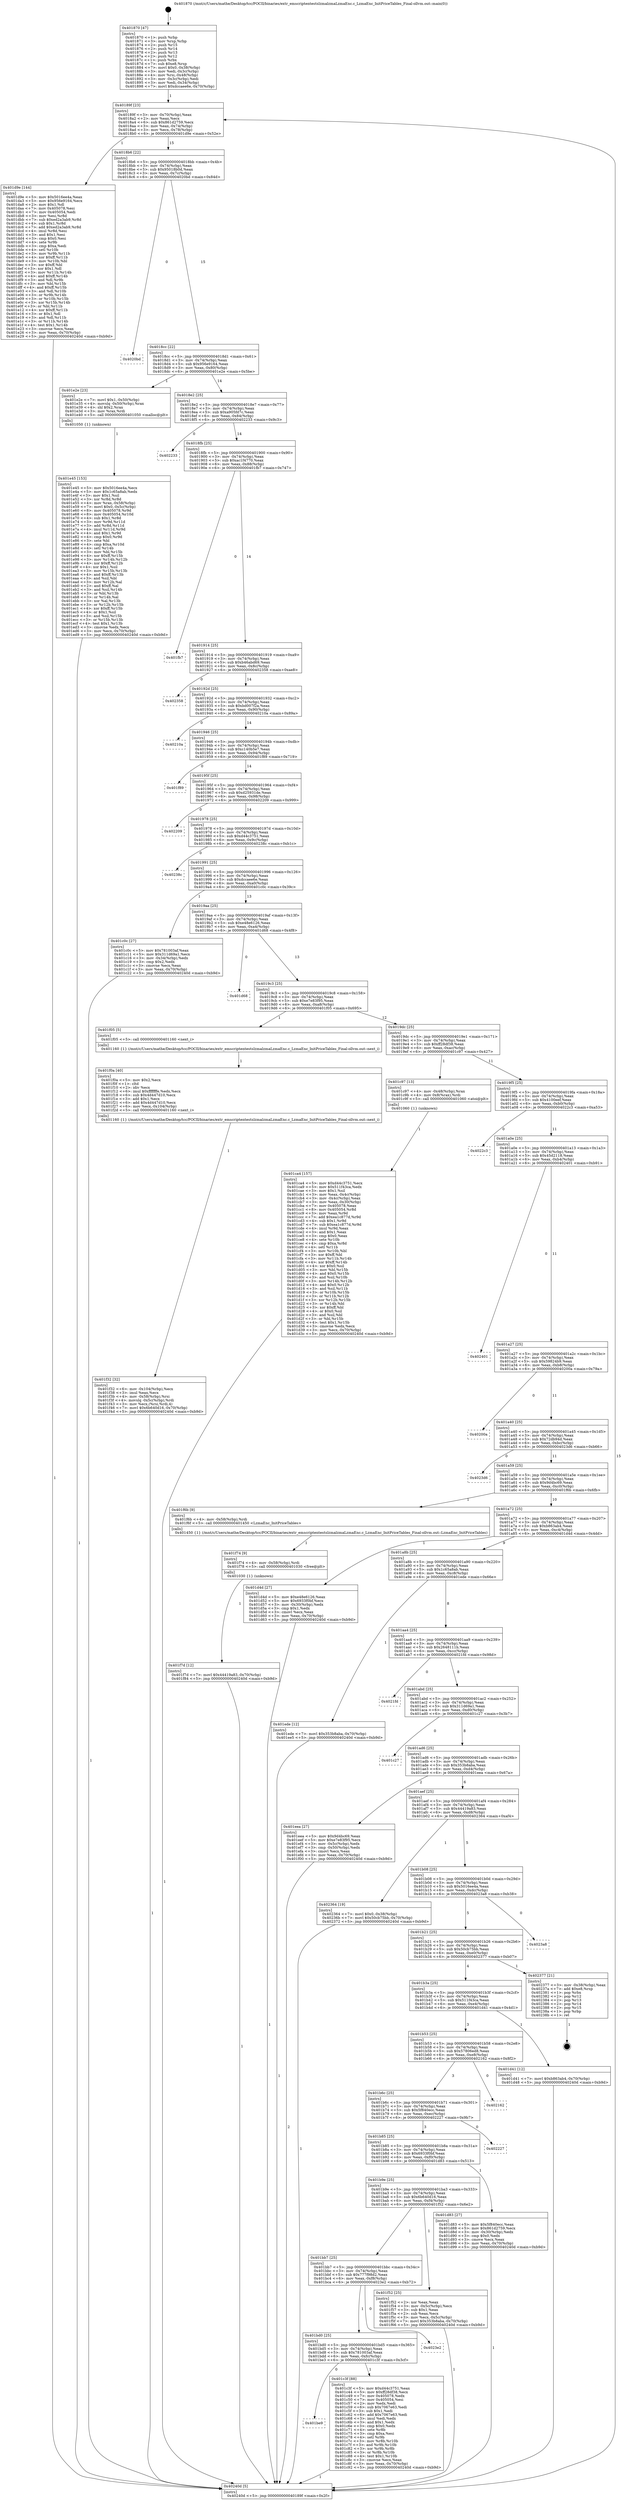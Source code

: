 digraph "0x401870" {
  label = "0x401870 (/mnt/c/Users/mathe/Desktop/tcc/POCII/binaries/extr_emscriptentestslzmalzmaLzmaEnc.c_LzmaEnc_InitPriceTables_Final-ollvm.out::main(0))"
  labelloc = "t"
  node[shape=record]

  Entry [label="",width=0.3,height=0.3,shape=circle,fillcolor=black,style=filled]
  "0x40189f" [label="{
     0x40189f [23]\l
     | [instrs]\l
     &nbsp;&nbsp;0x40189f \<+3\>: mov -0x70(%rbp),%eax\l
     &nbsp;&nbsp;0x4018a2 \<+2\>: mov %eax,%ecx\l
     &nbsp;&nbsp;0x4018a4 \<+6\>: sub $0x861d2759,%ecx\l
     &nbsp;&nbsp;0x4018aa \<+3\>: mov %eax,-0x74(%rbp)\l
     &nbsp;&nbsp;0x4018ad \<+3\>: mov %ecx,-0x78(%rbp)\l
     &nbsp;&nbsp;0x4018b0 \<+6\>: je 0000000000401d9e \<main+0x52e\>\l
  }"]
  "0x401d9e" [label="{
     0x401d9e [144]\l
     | [instrs]\l
     &nbsp;&nbsp;0x401d9e \<+5\>: mov $0x5016ee4a,%eax\l
     &nbsp;&nbsp;0x401da3 \<+5\>: mov $0x956e9164,%ecx\l
     &nbsp;&nbsp;0x401da8 \<+2\>: mov $0x1,%dl\l
     &nbsp;&nbsp;0x401daa \<+7\>: mov 0x405078,%esi\l
     &nbsp;&nbsp;0x401db1 \<+7\>: mov 0x405054,%edi\l
     &nbsp;&nbsp;0x401db8 \<+3\>: mov %esi,%r8d\l
     &nbsp;&nbsp;0x401dbb \<+7\>: sub $0xed2a3ab9,%r8d\l
     &nbsp;&nbsp;0x401dc2 \<+4\>: sub $0x1,%r8d\l
     &nbsp;&nbsp;0x401dc6 \<+7\>: add $0xed2a3ab9,%r8d\l
     &nbsp;&nbsp;0x401dcd \<+4\>: imul %r8d,%esi\l
     &nbsp;&nbsp;0x401dd1 \<+3\>: and $0x1,%esi\l
     &nbsp;&nbsp;0x401dd4 \<+3\>: cmp $0x0,%esi\l
     &nbsp;&nbsp;0x401dd7 \<+4\>: sete %r9b\l
     &nbsp;&nbsp;0x401ddb \<+3\>: cmp $0xa,%edi\l
     &nbsp;&nbsp;0x401dde \<+4\>: setl %r10b\l
     &nbsp;&nbsp;0x401de2 \<+3\>: mov %r9b,%r11b\l
     &nbsp;&nbsp;0x401de5 \<+4\>: xor $0xff,%r11b\l
     &nbsp;&nbsp;0x401de9 \<+3\>: mov %r10b,%bl\l
     &nbsp;&nbsp;0x401dec \<+3\>: xor $0xff,%bl\l
     &nbsp;&nbsp;0x401def \<+3\>: xor $0x1,%dl\l
     &nbsp;&nbsp;0x401df2 \<+3\>: mov %r11b,%r14b\l
     &nbsp;&nbsp;0x401df5 \<+4\>: and $0xff,%r14b\l
     &nbsp;&nbsp;0x401df9 \<+3\>: and %dl,%r9b\l
     &nbsp;&nbsp;0x401dfc \<+3\>: mov %bl,%r15b\l
     &nbsp;&nbsp;0x401dff \<+4\>: and $0xff,%r15b\l
     &nbsp;&nbsp;0x401e03 \<+3\>: and %dl,%r10b\l
     &nbsp;&nbsp;0x401e06 \<+3\>: or %r9b,%r14b\l
     &nbsp;&nbsp;0x401e09 \<+3\>: or %r10b,%r15b\l
     &nbsp;&nbsp;0x401e0c \<+3\>: xor %r15b,%r14b\l
     &nbsp;&nbsp;0x401e0f \<+3\>: or %bl,%r11b\l
     &nbsp;&nbsp;0x401e12 \<+4\>: xor $0xff,%r11b\l
     &nbsp;&nbsp;0x401e16 \<+3\>: or $0x1,%dl\l
     &nbsp;&nbsp;0x401e19 \<+3\>: and %dl,%r11b\l
     &nbsp;&nbsp;0x401e1c \<+3\>: or %r11b,%r14b\l
     &nbsp;&nbsp;0x401e1f \<+4\>: test $0x1,%r14b\l
     &nbsp;&nbsp;0x401e23 \<+3\>: cmovne %ecx,%eax\l
     &nbsp;&nbsp;0x401e26 \<+3\>: mov %eax,-0x70(%rbp)\l
     &nbsp;&nbsp;0x401e29 \<+5\>: jmp 000000000040240d \<main+0xb9d\>\l
  }"]
  "0x4018b6" [label="{
     0x4018b6 [22]\l
     | [instrs]\l
     &nbsp;&nbsp;0x4018b6 \<+5\>: jmp 00000000004018bb \<main+0x4b\>\l
     &nbsp;&nbsp;0x4018bb \<+3\>: mov -0x74(%rbp),%eax\l
     &nbsp;&nbsp;0x4018be \<+5\>: sub $0x95018b0d,%eax\l
     &nbsp;&nbsp;0x4018c3 \<+3\>: mov %eax,-0x7c(%rbp)\l
     &nbsp;&nbsp;0x4018c6 \<+6\>: je 00000000004020bd \<main+0x84d\>\l
  }"]
  Exit [label="",width=0.3,height=0.3,shape=circle,fillcolor=black,style=filled,peripheries=2]
  "0x4020bd" [label="{
     0x4020bd\l
  }", style=dashed]
  "0x4018cc" [label="{
     0x4018cc [22]\l
     | [instrs]\l
     &nbsp;&nbsp;0x4018cc \<+5\>: jmp 00000000004018d1 \<main+0x61\>\l
     &nbsp;&nbsp;0x4018d1 \<+3\>: mov -0x74(%rbp),%eax\l
     &nbsp;&nbsp;0x4018d4 \<+5\>: sub $0x956e9164,%eax\l
     &nbsp;&nbsp;0x4018d9 \<+3\>: mov %eax,-0x80(%rbp)\l
     &nbsp;&nbsp;0x4018dc \<+6\>: je 0000000000401e2e \<main+0x5be\>\l
  }"]
  "0x401f7d" [label="{
     0x401f7d [12]\l
     | [instrs]\l
     &nbsp;&nbsp;0x401f7d \<+7\>: movl $0x44419a83,-0x70(%rbp)\l
     &nbsp;&nbsp;0x401f84 \<+5\>: jmp 000000000040240d \<main+0xb9d\>\l
  }"]
  "0x401e2e" [label="{
     0x401e2e [23]\l
     | [instrs]\l
     &nbsp;&nbsp;0x401e2e \<+7\>: movl $0x1,-0x50(%rbp)\l
     &nbsp;&nbsp;0x401e35 \<+4\>: movslq -0x50(%rbp),%rax\l
     &nbsp;&nbsp;0x401e39 \<+4\>: shl $0x2,%rax\l
     &nbsp;&nbsp;0x401e3d \<+3\>: mov %rax,%rdi\l
     &nbsp;&nbsp;0x401e40 \<+5\>: call 0000000000401050 \<malloc@plt\>\l
     | [calls]\l
     &nbsp;&nbsp;0x401050 \{1\} (unknown)\l
  }"]
  "0x4018e2" [label="{
     0x4018e2 [25]\l
     | [instrs]\l
     &nbsp;&nbsp;0x4018e2 \<+5\>: jmp 00000000004018e7 \<main+0x77\>\l
     &nbsp;&nbsp;0x4018e7 \<+3\>: mov -0x74(%rbp),%eax\l
     &nbsp;&nbsp;0x4018ea \<+5\>: sub $0xa905fd7c,%eax\l
     &nbsp;&nbsp;0x4018ef \<+6\>: mov %eax,-0x84(%rbp)\l
     &nbsp;&nbsp;0x4018f5 \<+6\>: je 0000000000402233 \<main+0x9c3\>\l
  }"]
  "0x401f74" [label="{
     0x401f74 [9]\l
     | [instrs]\l
     &nbsp;&nbsp;0x401f74 \<+4\>: mov -0x58(%rbp),%rdi\l
     &nbsp;&nbsp;0x401f78 \<+5\>: call 0000000000401030 \<free@plt\>\l
     | [calls]\l
     &nbsp;&nbsp;0x401030 \{1\} (unknown)\l
  }"]
  "0x402233" [label="{
     0x402233\l
  }", style=dashed]
  "0x4018fb" [label="{
     0x4018fb [25]\l
     | [instrs]\l
     &nbsp;&nbsp;0x4018fb \<+5\>: jmp 0000000000401900 \<main+0x90\>\l
     &nbsp;&nbsp;0x401900 \<+3\>: mov -0x74(%rbp),%eax\l
     &nbsp;&nbsp;0x401903 \<+5\>: sub $0xac1f4770,%eax\l
     &nbsp;&nbsp;0x401908 \<+6\>: mov %eax,-0x88(%rbp)\l
     &nbsp;&nbsp;0x40190e \<+6\>: je 0000000000401fb7 \<main+0x747\>\l
  }"]
  "0x401f32" [label="{
     0x401f32 [32]\l
     | [instrs]\l
     &nbsp;&nbsp;0x401f32 \<+6\>: mov -0x104(%rbp),%ecx\l
     &nbsp;&nbsp;0x401f38 \<+3\>: imul %eax,%ecx\l
     &nbsp;&nbsp;0x401f3b \<+4\>: mov -0x58(%rbp),%rsi\l
     &nbsp;&nbsp;0x401f3f \<+4\>: movslq -0x5c(%rbp),%rdi\l
     &nbsp;&nbsp;0x401f43 \<+3\>: mov %ecx,(%rsi,%rdi,4)\l
     &nbsp;&nbsp;0x401f46 \<+7\>: movl $0x6b640d16,-0x70(%rbp)\l
     &nbsp;&nbsp;0x401f4d \<+5\>: jmp 000000000040240d \<main+0xb9d\>\l
  }"]
  "0x401fb7" [label="{
     0x401fb7\l
  }", style=dashed]
  "0x401914" [label="{
     0x401914 [25]\l
     | [instrs]\l
     &nbsp;&nbsp;0x401914 \<+5\>: jmp 0000000000401919 \<main+0xa9\>\l
     &nbsp;&nbsp;0x401919 \<+3\>: mov -0x74(%rbp),%eax\l
     &nbsp;&nbsp;0x40191c \<+5\>: sub $0xb46abd69,%eax\l
     &nbsp;&nbsp;0x401921 \<+6\>: mov %eax,-0x8c(%rbp)\l
     &nbsp;&nbsp;0x401927 \<+6\>: je 0000000000402358 \<main+0xae8\>\l
  }"]
  "0x401f0a" [label="{
     0x401f0a [40]\l
     | [instrs]\l
     &nbsp;&nbsp;0x401f0a \<+5\>: mov $0x2,%ecx\l
     &nbsp;&nbsp;0x401f0f \<+1\>: cltd\l
     &nbsp;&nbsp;0x401f10 \<+2\>: idiv %ecx\l
     &nbsp;&nbsp;0x401f12 \<+6\>: imul $0xfffffffe,%edx,%ecx\l
     &nbsp;&nbsp;0x401f18 \<+6\>: sub $0x4d447d10,%ecx\l
     &nbsp;&nbsp;0x401f1e \<+3\>: add $0x1,%ecx\l
     &nbsp;&nbsp;0x401f21 \<+6\>: add $0x4d447d10,%ecx\l
     &nbsp;&nbsp;0x401f27 \<+6\>: mov %ecx,-0x104(%rbp)\l
     &nbsp;&nbsp;0x401f2d \<+5\>: call 0000000000401160 \<next_i\>\l
     | [calls]\l
     &nbsp;&nbsp;0x401160 \{1\} (/mnt/c/Users/mathe/Desktop/tcc/POCII/binaries/extr_emscriptentestslzmalzmaLzmaEnc.c_LzmaEnc_InitPriceTables_Final-ollvm.out::next_i)\l
  }"]
  "0x402358" [label="{
     0x402358\l
  }", style=dashed]
  "0x40192d" [label="{
     0x40192d [25]\l
     | [instrs]\l
     &nbsp;&nbsp;0x40192d \<+5\>: jmp 0000000000401932 \<main+0xc2\>\l
     &nbsp;&nbsp;0x401932 \<+3\>: mov -0x74(%rbp),%eax\l
     &nbsp;&nbsp;0x401935 \<+5\>: sub $0xbd007f2a,%eax\l
     &nbsp;&nbsp;0x40193a \<+6\>: mov %eax,-0x90(%rbp)\l
     &nbsp;&nbsp;0x401940 \<+6\>: je 000000000040210a \<main+0x89a\>\l
  }"]
  "0x401e45" [label="{
     0x401e45 [153]\l
     | [instrs]\l
     &nbsp;&nbsp;0x401e45 \<+5\>: mov $0x5016ee4a,%ecx\l
     &nbsp;&nbsp;0x401e4a \<+5\>: mov $0x1c65a8ab,%edx\l
     &nbsp;&nbsp;0x401e4f \<+3\>: mov $0x1,%sil\l
     &nbsp;&nbsp;0x401e52 \<+3\>: xor %r8d,%r8d\l
     &nbsp;&nbsp;0x401e55 \<+4\>: mov %rax,-0x58(%rbp)\l
     &nbsp;&nbsp;0x401e59 \<+7\>: movl $0x0,-0x5c(%rbp)\l
     &nbsp;&nbsp;0x401e60 \<+8\>: mov 0x405078,%r9d\l
     &nbsp;&nbsp;0x401e68 \<+8\>: mov 0x405054,%r10d\l
     &nbsp;&nbsp;0x401e70 \<+4\>: sub $0x1,%r8d\l
     &nbsp;&nbsp;0x401e74 \<+3\>: mov %r9d,%r11d\l
     &nbsp;&nbsp;0x401e77 \<+3\>: add %r8d,%r11d\l
     &nbsp;&nbsp;0x401e7a \<+4\>: imul %r11d,%r9d\l
     &nbsp;&nbsp;0x401e7e \<+4\>: and $0x1,%r9d\l
     &nbsp;&nbsp;0x401e82 \<+4\>: cmp $0x0,%r9d\l
     &nbsp;&nbsp;0x401e86 \<+3\>: sete %bl\l
     &nbsp;&nbsp;0x401e89 \<+4\>: cmp $0xa,%r10d\l
     &nbsp;&nbsp;0x401e8d \<+4\>: setl %r14b\l
     &nbsp;&nbsp;0x401e91 \<+3\>: mov %bl,%r15b\l
     &nbsp;&nbsp;0x401e94 \<+4\>: xor $0xff,%r15b\l
     &nbsp;&nbsp;0x401e98 \<+3\>: mov %r14b,%r12b\l
     &nbsp;&nbsp;0x401e9b \<+4\>: xor $0xff,%r12b\l
     &nbsp;&nbsp;0x401e9f \<+4\>: xor $0x1,%sil\l
     &nbsp;&nbsp;0x401ea3 \<+3\>: mov %r15b,%r13b\l
     &nbsp;&nbsp;0x401ea6 \<+4\>: and $0xff,%r13b\l
     &nbsp;&nbsp;0x401eaa \<+3\>: and %sil,%bl\l
     &nbsp;&nbsp;0x401ead \<+3\>: mov %r12b,%al\l
     &nbsp;&nbsp;0x401eb0 \<+2\>: and $0xff,%al\l
     &nbsp;&nbsp;0x401eb2 \<+3\>: and %sil,%r14b\l
     &nbsp;&nbsp;0x401eb5 \<+3\>: or %bl,%r13b\l
     &nbsp;&nbsp;0x401eb8 \<+3\>: or %r14b,%al\l
     &nbsp;&nbsp;0x401ebb \<+3\>: xor %al,%r13b\l
     &nbsp;&nbsp;0x401ebe \<+3\>: or %r12b,%r15b\l
     &nbsp;&nbsp;0x401ec1 \<+4\>: xor $0xff,%r15b\l
     &nbsp;&nbsp;0x401ec5 \<+4\>: or $0x1,%sil\l
     &nbsp;&nbsp;0x401ec9 \<+3\>: and %sil,%r15b\l
     &nbsp;&nbsp;0x401ecc \<+3\>: or %r15b,%r13b\l
     &nbsp;&nbsp;0x401ecf \<+4\>: test $0x1,%r13b\l
     &nbsp;&nbsp;0x401ed3 \<+3\>: cmovne %edx,%ecx\l
     &nbsp;&nbsp;0x401ed6 \<+3\>: mov %ecx,-0x70(%rbp)\l
     &nbsp;&nbsp;0x401ed9 \<+5\>: jmp 000000000040240d \<main+0xb9d\>\l
  }"]
  "0x40210a" [label="{
     0x40210a\l
  }", style=dashed]
  "0x401946" [label="{
     0x401946 [25]\l
     | [instrs]\l
     &nbsp;&nbsp;0x401946 \<+5\>: jmp 000000000040194b \<main+0xdb\>\l
     &nbsp;&nbsp;0x40194b \<+3\>: mov -0x74(%rbp),%eax\l
     &nbsp;&nbsp;0x40194e \<+5\>: sub $0xc140b5e7,%eax\l
     &nbsp;&nbsp;0x401953 \<+6\>: mov %eax,-0x94(%rbp)\l
     &nbsp;&nbsp;0x401959 \<+6\>: je 0000000000401f89 \<main+0x719\>\l
  }"]
  "0x401ca4" [label="{
     0x401ca4 [157]\l
     | [instrs]\l
     &nbsp;&nbsp;0x401ca4 \<+5\>: mov $0xd44c3751,%ecx\l
     &nbsp;&nbsp;0x401ca9 \<+5\>: mov $0x511f43ca,%edx\l
     &nbsp;&nbsp;0x401cae \<+3\>: mov $0x1,%sil\l
     &nbsp;&nbsp;0x401cb1 \<+3\>: mov %eax,-0x4c(%rbp)\l
     &nbsp;&nbsp;0x401cb4 \<+3\>: mov -0x4c(%rbp),%eax\l
     &nbsp;&nbsp;0x401cb7 \<+3\>: mov %eax,-0x30(%rbp)\l
     &nbsp;&nbsp;0x401cba \<+7\>: mov 0x405078,%eax\l
     &nbsp;&nbsp;0x401cc1 \<+8\>: mov 0x405054,%r8d\l
     &nbsp;&nbsp;0x401cc9 \<+3\>: mov %eax,%r9d\l
     &nbsp;&nbsp;0x401ccc \<+7\>: add $0xea1c877d,%r9d\l
     &nbsp;&nbsp;0x401cd3 \<+4\>: sub $0x1,%r9d\l
     &nbsp;&nbsp;0x401cd7 \<+7\>: sub $0xea1c877d,%r9d\l
     &nbsp;&nbsp;0x401cde \<+4\>: imul %r9d,%eax\l
     &nbsp;&nbsp;0x401ce2 \<+3\>: and $0x1,%eax\l
     &nbsp;&nbsp;0x401ce5 \<+3\>: cmp $0x0,%eax\l
     &nbsp;&nbsp;0x401ce8 \<+4\>: sete %r10b\l
     &nbsp;&nbsp;0x401cec \<+4\>: cmp $0xa,%r8d\l
     &nbsp;&nbsp;0x401cf0 \<+4\>: setl %r11b\l
     &nbsp;&nbsp;0x401cf4 \<+3\>: mov %r10b,%bl\l
     &nbsp;&nbsp;0x401cf7 \<+3\>: xor $0xff,%bl\l
     &nbsp;&nbsp;0x401cfa \<+3\>: mov %r11b,%r14b\l
     &nbsp;&nbsp;0x401cfd \<+4\>: xor $0xff,%r14b\l
     &nbsp;&nbsp;0x401d01 \<+4\>: xor $0x0,%sil\l
     &nbsp;&nbsp;0x401d05 \<+3\>: mov %bl,%r15b\l
     &nbsp;&nbsp;0x401d08 \<+4\>: and $0x0,%r15b\l
     &nbsp;&nbsp;0x401d0c \<+3\>: and %sil,%r10b\l
     &nbsp;&nbsp;0x401d0f \<+3\>: mov %r14b,%r12b\l
     &nbsp;&nbsp;0x401d12 \<+4\>: and $0x0,%r12b\l
     &nbsp;&nbsp;0x401d16 \<+3\>: and %sil,%r11b\l
     &nbsp;&nbsp;0x401d19 \<+3\>: or %r10b,%r15b\l
     &nbsp;&nbsp;0x401d1c \<+3\>: or %r11b,%r12b\l
     &nbsp;&nbsp;0x401d1f \<+3\>: xor %r12b,%r15b\l
     &nbsp;&nbsp;0x401d22 \<+3\>: or %r14b,%bl\l
     &nbsp;&nbsp;0x401d25 \<+3\>: xor $0xff,%bl\l
     &nbsp;&nbsp;0x401d28 \<+4\>: or $0x0,%sil\l
     &nbsp;&nbsp;0x401d2c \<+3\>: and %sil,%bl\l
     &nbsp;&nbsp;0x401d2f \<+3\>: or %bl,%r15b\l
     &nbsp;&nbsp;0x401d32 \<+4\>: test $0x1,%r15b\l
     &nbsp;&nbsp;0x401d36 \<+3\>: cmovne %edx,%ecx\l
     &nbsp;&nbsp;0x401d39 \<+3\>: mov %ecx,-0x70(%rbp)\l
     &nbsp;&nbsp;0x401d3c \<+5\>: jmp 000000000040240d \<main+0xb9d\>\l
  }"]
  "0x401f89" [label="{
     0x401f89\l
  }", style=dashed]
  "0x40195f" [label="{
     0x40195f [25]\l
     | [instrs]\l
     &nbsp;&nbsp;0x40195f \<+5\>: jmp 0000000000401964 \<main+0xf4\>\l
     &nbsp;&nbsp;0x401964 \<+3\>: mov -0x74(%rbp),%eax\l
     &nbsp;&nbsp;0x401967 \<+5\>: sub $0xd25931de,%eax\l
     &nbsp;&nbsp;0x40196c \<+6\>: mov %eax,-0x98(%rbp)\l
     &nbsp;&nbsp;0x401972 \<+6\>: je 0000000000402209 \<main+0x999\>\l
  }"]
  "0x401be9" [label="{
     0x401be9\l
  }", style=dashed]
  "0x402209" [label="{
     0x402209\l
  }", style=dashed]
  "0x401978" [label="{
     0x401978 [25]\l
     | [instrs]\l
     &nbsp;&nbsp;0x401978 \<+5\>: jmp 000000000040197d \<main+0x10d\>\l
     &nbsp;&nbsp;0x40197d \<+3\>: mov -0x74(%rbp),%eax\l
     &nbsp;&nbsp;0x401980 \<+5\>: sub $0xd44c3751,%eax\l
     &nbsp;&nbsp;0x401985 \<+6\>: mov %eax,-0x9c(%rbp)\l
     &nbsp;&nbsp;0x40198b \<+6\>: je 000000000040238c \<main+0xb1c\>\l
  }"]
  "0x401c3f" [label="{
     0x401c3f [88]\l
     | [instrs]\l
     &nbsp;&nbsp;0x401c3f \<+5\>: mov $0xd44c3751,%eax\l
     &nbsp;&nbsp;0x401c44 \<+5\>: mov $0xff28df38,%ecx\l
     &nbsp;&nbsp;0x401c49 \<+7\>: mov 0x405078,%edx\l
     &nbsp;&nbsp;0x401c50 \<+7\>: mov 0x405054,%esi\l
     &nbsp;&nbsp;0x401c57 \<+2\>: mov %edx,%edi\l
     &nbsp;&nbsp;0x401c59 \<+6\>: sub $0x7067e63,%edi\l
     &nbsp;&nbsp;0x401c5f \<+3\>: sub $0x1,%edi\l
     &nbsp;&nbsp;0x401c62 \<+6\>: add $0x7067e63,%edi\l
     &nbsp;&nbsp;0x401c68 \<+3\>: imul %edi,%edx\l
     &nbsp;&nbsp;0x401c6b \<+3\>: and $0x1,%edx\l
     &nbsp;&nbsp;0x401c6e \<+3\>: cmp $0x0,%edx\l
     &nbsp;&nbsp;0x401c71 \<+4\>: sete %r8b\l
     &nbsp;&nbsp;0x401c75 \<+3\>: cmp $0xa,%esi\l
     &nbsp;&nbsp;0x401c78 \<+4\>: setl %r9b\l
     &nbsp;&nbsp;0x401c7c \<+3\>: mov %r8b,%r10b\l
     &nbsp;&nbsp;0x401c7f \<+3\>: and %r9b,%r10b\l
     &nbsp;&nbsp;0x401c82 \<+3\>: xor %r9b,%r8b\l
     &nbsp;&nbsp;0x401c85 \<+3\>: or %r8b,%r10b\l
     &nbsp;&nbsp;0x401c88 \<+4\>: test $0x1,%r10b\l
     &nbsp;&nbsp;0x401c8c \<+3\>: cmovne %ecx,%eax\l
     &nbsp;&nbsp;0x401c8f \<+3\>: mov %eax,-0x70(%rbp)\l
     &nbsp;&nbsp;0x401c92 \<+5\>: jmp 000000000040240d \<main+0xb9d\>\l
  }"]
  "0x40238c" [label="{
     0x40238c\l
  }", style=dashed]
  "0x401991" [label="{
     0x401991 [25]\l
     | [instrs]\l
     &nbsp;&nbsp;0x401991 \<+5\>: jmp 0000000000401996 \<main+0x126\>\l
     &nbsp;&nbsp;0x401996 \<+3\>: mov -0x74(%rbp),%eax\l
     &nbsp;&nbsp;0x401999 \<+5\>: sub $0xdccaee6e,%eax\l
     &nbsp;&nbsp;0x40199e \<+6\>: mov %eax,-0xa0(%rbp)\l
     &nbsp;&nbsp;0x4019a4 \<+6\>: je 0000000000401c0c \<main+0x39c\>\l
  }"]
  "0x401bd0" [label="{
     0x401bd0 [25]\l
     | [instrs]\l
     &nbsp;&nbsp;0x401bd0 \<+5\>: jmp 0000000000401bd5 \<main+0x365\>\l
     &nbsp;&nbsp;0x401bd5 \<+3\>: mov -0x74(%rbp),%eax\l
     &nbsp;&nbsp;0x401bd8 \<+5\>: sub $0x781003af,%eax\l
     &nbsp;&nbsp;0x401bdd \<+6\>: mov %eax,-0xfc(%rbp)\l
     &nbsp;&nbsp;0x401be3 \<+6\>: je 0000000000401c3f \<main+0x3cf\>\l
  }"]
  "0x401c0c" [label="{
     0x401c0c [27]\l
     | [instrs]\l
     &nbsp;&nbsp;0x401c0c \<+5\>: mov $0x781003af,%eax\l
     &nbsp;&nbsp;0x401c11 \<+5\>: mov $0x311d69a1,%ecx\l
     &nbsp;&nbsp;0x401c16 \<+3\>: mov -0x34(%rbp),%edx\l
     &nbsp;&nbsp;0x401c19 \<+3\>: cmp $0x2,%edx\l
     &nbsp;&nbsp;0x401c1c \<+3\>: cmovne %ecx,%eax\l
     &nbsp;&nbsp;0x401c1f \<+3\>: mov %eax,-0x70(%rbp)\l
     &nbsp;&nbsp;0x401c22 \<+5\>: jmp 000000000040240d \<main+0xb9d\>\l
  }"]
  "0x4019aa" [label="{
     0x4019aa [25]\l
     | [instrs]\l
     &nbsp;&nbsp;0x4019aa \<+5\>: jmp 00000000004019af \<main+0x13f\>\l
     &nbsp;&nbsp;0x4019af \<+3\>: mov -0x74(%rbp),%eax\l
     &nbsp;&nbsp;0x4019b2 \<+5\>: sub $0xe48e6126,%eax\l
     &nbsp;&nbsp;0x4019b7 \<+6\>: mov %eax,-0xa4(%rbp)\l
     &nbsp;&nbsp;0x4019bd \<+6\>: je 0000000000401d68 \<main+0x4f8\>\l
  }"]
  "0x40240d" [label="{
     0x40240d [5]\l
     | [instrs]\l
     &nbsp;&nbsp;0x40240d \<+5\>: jmp 000000000040189f \<main+0x2f\>\l
  }"]
  "0x401870" [label="{
     0x401870 [47]\l
     | [instrs]\l
     &nbsp;&nbsp;0x401870 \<+1\>: push %rbp\l
     &nbsp;&nbsp;0x401871 \<+3\>: mov %rsp,%rbp\l
     &nbsp;&nbsp;0x401874 \<+2\>: push %r15\l
     &nbsp;&nbsp;0x401876 \<+2\>: push %r14\l
     &nbsp;&nbsp;0x401878 \<+2\>: push %r13\l
     &nbsp;&nbsp;0x40187a \<+2\>: push %r12\l
     &nbsp;&nbsp;0x40187c \<+1\>: push %rbx\l
     &nbsp;&nbsp;0x40187d \<+7\>: sub $0xe8,%rsp\l
     &nbsp;&nbsp;0x401884 \<+7\>: movl $0x0,-0x38(%rbp)\l
     &nbsp;&nbsp;0x40188b \<+3\>: mov %edi,-0x3c(%rbp)\l
     &nbsp;&nbsp;0x40188e \<+4\>: mov %rsi,-0x48(%rbp)\l
     &nbsp;&nbsp;0x401892 \<+3\>: mov -0x3c(%rbp),%edi\l
     &nbsp;&nbsp;0x401895 \<+3\>: mov %edi,-0x34(%rbp)\l
     &nbsp;&nbsp;0x401898 \<+7\>: movl $0xdccaee6e,-0x70(%rbp)\l
  }"]
  "0x4023e2" [label="{
     0x4023e2\l
  }", style=dashed]
  "0x401d68" [label="{
     0x401d68\l
  }", style=dashed]
  "0x4019c3" [label="{
     0x4019c3 [25]\l
     | [instrs]\l
     &nbsp;&nbsp;0x4019c3 \<+5\>: jmp 00000000004019c8 \<main+0x158\>\l
     &nbsp;&nbsp;0x4019c8 \<+3\>: mov -0x74(%rbp),%eax\l
     &nbsp;&nbsp;0x4019cb \<+5\>: sub $0xe7e83f95,%eax\l
     &nbsp;&nbsp;0x4019d0 \<+6\>: mov %eax,-0xa8(%rbp)\l
     &nbsp;&nbsp;0x4019d6 \<+6\>: je 0000000000401f05 \<main+0x695\>\l
  }"]
  "0x401bb7" [label="{
     0x401bb7 [25]\l
     | [instrs]\l
     &nbsp;&nbsp;0x401bb7 \<+5\>: jmp 0000000000401bbc \<main+0x34c\>\l
     &nbsp;&nbsp;0x401bbc \<+3\>: mov -0x74(%rbp),%eax\l
     &nbsp;&nbsp;0x401bbf \<+5\>: sub $0x777f98d2,%eax\l
     &nbsp;&nbsp;0x401bc4 \<+6\>: mov %eax,-0xf8(%rbp)\l
     &nbsp;&nbsp;0x401bca \<+6\>: je 00000000004023e2 \<main+0xb72\>\l
  }"]
  "0x401f05" [label="{
     0x401f05 [5]\l
     | [instrs]\l
     &nbsp;&nbsp;0x401f05 \<+5\>: call 0000000000401160 \<next_i\>\l
     | [calls]\l
     &nbsp;&nbsp;0x401160 \{1\} (/mnt/c/Users/mathe/Desktop/tcc/POCII/binaries/extr_emscriptentestslzmalzmaLzmaEnc.c_LzmaEnc_InitPriceTables_Final-ollvm.out::next_i)\l
  }"]
  "0x4019dc" [label="{
     0x4019dc [25]\l
     | [instrs]\l
     &nbsp;&nbsp;0x4019dc \<+5\>: jmp 00000000004019e1 \<main+0x171\>\l
     &nbsp;&nbsp;0x4019e1 \<+3\>: mov -0x74(%rbp),%eax\l
     &nbsp;&nbsp;0x4019e4 \<+5\>: sub $0xff28df38,%eax\l
     &nbsp;&nbsp;0x4019e9 \<+6\>: mov %eax,-0xac(%rbp)\l
     &nbsp;&nbsp;0x4019ef \<+6\>: je 0000000000401c97 \<main+0x427\>\l
  }"]
  "0x401f52" [label="{
     0x401f52 [25]\l
     | [instrs]\l
     &nbsp;&nbsp;0x401f52 \<+2\>: xor %eax,%eax\l
     &nbsp;&nbsp;0x401f54 \<+3\>: mov -0x5c(%rbp),%ecx\l
     &nbsp;&nbsp;0x401f57 \<+3\>: sub $0x1,%eax\l
     &nbsp;&nbsp;0x401f5a \<+2\>: sub %eax,%ecx\l
     &nbsp;&nbsp;0x401f5c \<+3\>: mov %ecx,-0x5c(%rbp)\l
     &nbsp;&nbsp;0x401f5f \<+7\>: movl $0x353b8aba,-0x70(%rbp)\l
     &nbsp;&nbsp;0x401f66 \<+5\>: jmp 000000000040240d \<main+0xb9d\>\l
  }"]
  "0x401c97" [label="{
     0x401c97 [13]\l
     | [instrs]\l
     &nbsp;&nbsp;0x401c97 \<+4\>: mov -0x48(%rbp),%rax\l
     &nbsp;&nbsp;0x401c9b \<+4\>: mov 0x8(%rax),%rdi\l
     &nbsp;&nbsp;0x401c9f \<+5\>: call 0000000000401060 \<atoi@plt\>\l
     | [calls]\l
     &nbsp;&nbsp;0x401060 \{1\} (unknown)\l
  }"]
  "0x4019f5" [label="{
     0x4019f5 [25]\l
     | [instrs]\l
     &nbsp;&nbsp;0x4019f5 \<+5\>: jmp 00000000004019fa \<main+0x18a\>\l
     &nbsp;&nbsp;0x4019fa \<+3\>: mov -0x74(%rbp),%eax\l
     &nbsp;&nbsp;0x4019fd \<+5\>: sub $0x4100eef,%eax\l
     &nbsp;&nbsp;0x401a02 \<+6\>: mov %eax,-0xb0(%rbp)\l
     &nbsp;&nbsp;0x401a08 \<+6\>: je 00000000004022c3 \<main+0xa53\>\l
  }"]
  "0x401b9e" [label="{
     0x401b9e [25]\l
     | [instrs]\l
     &nbsp;&nbsp;0x401b9e \<+5\>: jmp 0000000000401ba3 \<main+0x333\>\l
     &nbsp;&nbsp;0x401ba3 \<+3\>: mov -0x74(%rbp),%eax\l
     &nbsp;&nbsp;0x401ba6 \<+5\>: sub $0x6b640d16,%eax\l
     &nbsp;&nbsp;0x401bab \<+6\>: mov %eax,-0xf4(%rbp)\l
     &nbsp;&nbsp;0x401bb1 \<+6\>: je 0000000000401f52 \<main+0x6e2\>\l
  }"]
  "0x4022c3" [label="{
     0x4022c3\l
  }", style=dashed]
  "0x401a0e" [label="{
     0x401a0e [25]\l
     | [instrs]\l
     &nbsp;&nbsp;0x401a0e \<+5\>: jmp 0000000000401a13 \<main+0x1a3\>\l
     &nbsp;&nbsp;0x401a13 \<+3\>: mov -0x74(%rbp),%eax\l
     &nbsp;&nbsp;0x401a16 \<+5\>: sub $0x45d2118,%eax\l
     &nbsp;&nbsp;0x401a1b \<+6\>: mov %eax,-0xb4(%rbp)\l
     &nbsp;&nbsp;0x401a21 \<+6\>: je 0000000000402401 \<main+0xb91\>\l
  }"]
  "0x401d83" [label="{
     0x401d83 [27]\l
     | [instrs]\l
     &nbsp;&nbsp;0x401d83 \<+5\>: mov $0x5f840ecc,%eax\l
     &nbsp;&nbsp;0x401d88 \<+5\>: mov $0x861d2759,%ecx\l
     &nbsp;&nbsp;0x401d8d \<+3\>: mov -0x30(%rbp),%edx\l
     &nbsp;&nbsp;0x401d90 \<+3\>: cmp $0x0,%edx\l
     &nbsp;&nbsp;0x401d93 \<+3\>: cmove %ecx,%eax\l
     &nbsp;&nbsp;0x401d96 \<+3\>: mov %eax,-0x70(%rbp)\l
     &nbsp;&nbsp;0x401d99 \<+5\>: jmp 000000000040240d \<main+0xb9d\>\l
  }"]
  "0x402401" [label="{
     0x402401\l
  }", style=dashed]
  "0x401a27" [label="{
     0x401a27 [25]\l
     | [instrs]\l
     &nbsp;&nbsp;0x401a27 \<+5\>: jmp 0000000000401a2c \<main+0x1bc\>\l
     &nbsp;&nbsp;0x401a2c \<+3\>: mov -0x74(%rbp),%eax\l
     &nbsp;&nbsp;0x401a2f \<+5\>: sub $0x59824b9,%eax\l
     &nbsp;&nbsp;0x401a34 \<+6\>: mov %eax,-0xb8(%rbp)\l
     &nbsp;&nbsp;0x401a3a \<+6\>: je 000000000040200a \<main+0x79a\>\l
  }"]
  "0x401b85" [label="{
     0x401b85 [25]\l
     | [instrs]\l
     &nbsp;&nbsp;0x401b85 \<+5\>: jmp 0000000000401b8a \<main+0x31a\>\l
     &nbsp;&nbsp;0x401b8a \<+3\>: mov -0x74(%rbp),%eax\l
     &nbsp;&nbsp;0x401b8d \<+5\>: sub $0x6933f0bf,%eax\l
     &nbsp;&nbsp;0x401b92 \<+6\>: mov %eax,-0xf0(%rbp)\l
     &nbsp;&nbsp;0x401b98 \<+6\>: je 0000000000401d83 \<main+0x513\>\l
  }"]
  "0x40200a" [label="{
     0x40200a\l
  }", style=dashed]
  "0x401a40" [label="{
     0x401a40 [25]\l
     | [instrs]\l
     &nbsp;&nbsp;0x401a40 \<+5\>: jmp 0000000000401a45 \<main+0x1d5\>\l
     &nbsp;&nbsp;0x401a45 \<+3\>: mov -0x74(%rbp),%eax\l
     &nbsp;&nbsp;0x401a48 \<+5\>: sub $0x72db94d,%eax\l
     &nbsp;&nbsp;0x401a4d \<+6\>: mov %eax,-0xbc(%rbp)\l
     &nbsp;&nbsp;0x401a53 \<+6\>: je 00000000004023d6 \<main+0xb66\>\l
  }"]
  "0x402227" [label="{
     0x402227\l
  }", style=dashed]
  "0x4023d6" [label="{
     0x4023d6\l
  }", style=dashed]
  "0x401a59" [label="{
     0x401a59 [25]\l
     | [instrs]\l
     &nbsp;&nbsp;0x401a59 \<+5\>: jmp 0000000000401a5e \<main+0x1ee\>\l
     &nbsp;&nbsp;0x401a5e \<+3\>: mov -0x74(%rbp),%eax\l
     &nbsp;&nbsp;0x401a61 \<+5\>: sub $0x9d4bc69,%eax\l
     &nbsp;&nbsp;0x401a66 \<+6\>: mov %eax,-0xc0(%rbp)\l
     &nbsp;&nbsp;0x401a6c \<+6\>: je 0000000000401f6b \<main+0x6fb\>\l
  }"]
  "0x401b6c" [label="{
     0x401b6c [25]\l
     | [instrs]\l
     &nbsp;&nbsp;0x401b6c \<+5\>: jmp 0000000000401b71 \<main+0x301\>\l
     &nbsp;&nbsp;0x401b71 \<+3\>: mov -0x74(%rbp),%eax\l
     &nbsp;&nbsp;0x401b74 \<+5\>: sub $0x5f840ecc,%eax\l
     &nbsp;&nbsp;0x401b79 \<+6\>: mov %eax,-0xec(%rbp)\l
     &nbsp;&nbsp;0x401b7f \<+6\>: je 0000000000402227 \<main+0x9b7\>\l
  }"]
  "0x401f6b" [label="{
     0x401f6b [9]\l
     | [instrs]\l
     &nbsp;&nbsp;0x401f6b \<+4\>: mov -0x58(%rbp),%rdi\l
     &nbsp;&nbsp;0x401f6f \<+5\>: call 0000000000401450 \<LzmaEnc_InitPriceTables\>\l
     | [calls]\l
     &nbsp;&nbsp;0x401450 \{1\} (/mnt/c/Users/mathe/Desktop/tcc/POCII/binaries/extr_emscriptentestslzmalzmaLzmaEnc.c_LzmaEnc_InitPriceTables_Final-ollvm.out::LzmaEnc_InitPriceTables)\l
  }"]
  "0x401a72" [label="{
     0x401a72 [25]\l
     | [instrs]\l
     &nbsp;&nbsp;0x401a72 \<+5\>: jmp 0000000000401a77 \<main+0x207\>\l
     &nbsp;&nbsp;0x401a77 \<+3\>: mov -0x74(%rbp),%eax\l
     &nbsp;&nbsp;0x401a7a \<+5\>: sub $0xb863ab4,%eax\l
     &nbsp;&nbsp;0x401a7f \<+6\>: mov %eax,-0xc4(%rbp)\l
     &nbsp;&nbsp;0x401a85 \<+6\>: je 0000000000401d4d \<main+0x4dd\>\l
  }"]
  "0x402162" [label="{
     0x402162\l
  }", style=dashed]
  "0x401d4d" [label="{
     0x401d4d [27]\l
     | [instrs]\l
     &nbsp;&nbsp;0x401d4d \<+5\>: mov $0xe48e6126,%eax\l
     &nbsp;&nbsp;0x401d52 \<+5\>: mov $0x6933f0bf,%ecx\l
     &nbsp;&nbsp;0x401d57 \<+3\>: mov -0x30(%rbp),%edx\l
     &nbsp;&nbsp;0x401d5a \<+3\>: cmp $0x1,%edx\l
     &nbsp;&nbsp;0x401d5d \<+3\>: cmovl %ecx,%eax\l
     &nbsp;&nbsp;0x401d60 \<+3\>: mov %eax,-0x70(%rbp)\l
     &nbsp;&nbsp;0x401d63 \<+5\>: jmp 000000000040240d \<main+0xb9d\>\l
  }"]
  "0x401a8b" [label="{
     0x401a8b [25]\l
     | [instrs]\l
     &nbsp;&nbsp;0x401a8b \<+5\>: jmp 0000000000401a90 \<main+0x220\>\l
     &nbsp;&nbsp;0x401a90 \<+3\>: mov -0x74(%rbp),%eax\l
     &nbsp;&nbsp;0x401a93 \<+5\>: sub $0x1c65a8ab,%eax\l
     &nbsp;&nbsp;0x401a98 \<+6\>: mov %eax,-0xc8(%rbp)\l
     &nbsp;&nbsp;0x401a9e \<+6\>: je 0000000000401ede \<main+0x66e\>\l
  }"]
  "0x401b53" [label="{
     0x401b53 [25]\l
     | [instrs]\l
     &nbsp;&nbsp;0x401b53 \<+5\>: jmp 0000000000401b58 \<main+0x2e8\>\l
     &nbsp;&nbsp;0x401b58 \<+3\>: mov -0x74(%rbp),%eax\l
     &nbsp;&nbsp;0x401b5b \<+5\>: sub $0x57806ed8,%eax\l
     &nbsp;&nbsp;0x401b60 \<+6\>: mov %eax,-0xe8(%rbp)\l
     &nbsp;&nbsp;0x401b66 \<+6\>: je 0000000000402162 \<main+0x8f2\>\l
  }"]
  "0x401ede" [label="{
     0x401ede [12]\l
     | [instrs]\l
     &nbsp;&nbsp;0x401ede \<+7\>: movl $0x353b8aba,-0x70(%rbp)\l
     &nbsp;&nbsp;0x401ee5 \<+5\>: jmp 000000000040240d \<main+0xb9d\>\l
  }"]
  "0x401aa4" [label="{
     0x401aa4 [25]\l
     | [instrs]\l
     &nbsp;&nbsp;0x401aa4 \<+5\>: jmp 0000000000401aa9 \<main+0x239\>\l
     &nbsp;&nbsp;0x401aa9 \<+3\>: mov -0x74(%rbp),%eax\l
     &nbsp;&nbsp;0x401aac \<+5\>: sub $0x2648111b,%eax\l
     &nbsp;&nbsp;0x401ab1 \<+6\>: mov %eax,-0xcc(%rbp)\l
     &nbsp;&nbsp;0x401ab7 \<+6\>: je 00000000004021fd \<main+0x98d\>\l
  }"]
  "0x401d41" [label="{
     0x401d41 [12]\l
     | [instrs]\l
     &nbsp;&nbsp;0x401d41 \<+7\>: movl $0xb863ab4,-0x70(%rbp)\l
     &nbsp;&nbsp;0x401d48 \<+5\>: jmp 000000000040240d \<main+0xb9d\>\l
  }"]
  "0x4021fd" [label="{
     0x4021fd\l
  }", style=dashed]
  "0x401abd" [label="{
     0x401abd [25]\l
     | [instrs]\l
     &nbsp;&nbsp;0x401abd \<+5\>: jmp 0000000000401ac2 \<main+0x252\>\l
     &nbsp;&nbsp;0x401ac2 \<+3\>: mov -0x74(%rbp),%eax\l
     &nbsp;&nbsp;0x401ac5 \<+5\>: sub $0x311d69a1,%eax\l
     &nbsp;&nbsp;0x401aca \<+6\>: mov %eax,-0xd0(%rbp)\l
     &nbsp;&nbsp;0x401ad0 \<+6\>: je 0000000000401c27 \<main+0x3b7\>\l
  }"]
  "0x401b3a" [label="{
     0x401b3a [25]\l
     | [instrs]\l
     &nbsp;&nbsp;0x401b3a \<+5\>: jmp 0000000000401b3f \<main+0x2cf\>\l
     &nbsp;&nbsp;0x401b3f \<+3\>: mov -0x74(%rbp),%eax\l
     &nbsp;&nbsp;0x401b42 \<+5\>: sub $0x511f43ca,%eax\l
     &nbsp;&nbsp;0x401b47 \<+6\>: mov %eax,-0xe4(%rbp)\l
     &nbsp;&nbsp;0x401b4d \<+6\>: je 0000000000401d41 \<main+0x4d1\>\l
  }"]
  "0x401c27" [label="{
     0x401c27\l
  }", style=dashed]
  "0x401ad6" [label="{
     0x401ad6 [25]\l
     | [instrs]\l
     &nbsp;&nbsp;0x401ad6 \<+5\>: jmp 0000000000401adb \<main+0x26b\>\l
     &nbsp;&nbsp;0x401adb \<+3\>: mov -0x74(%rbp),%eax\l
     &nbsp;&nbsp;0x401ade \<+5\>: sub $0x353b8aba,%eax\l
     &nbsp;&nbsp;0x401ae3 \<+6\>: mov %eax,-0xd4(%rbp)\l
     &nbsp;&nbsp;0x401ae9 \<+6\>: je 0000000000401eea \<main+0x67a\>\l
  }"]
  "0x402377" [label="{
     0x402377 [21]\l
     | [instrs]\l
     &nbsp;&nbsp;0x402377 \<+3\>: mov -0x38(%rbp),%eax\l
     &nbsp;&nbsp;0x40237a \<+7\>: add $0xe8,%rsp\l
     &nbsp;&nbsp;0x402381 \<+1\>: pop %rbx\l
     &nbsp;&nbsp;0x402382 \<+2\>: pop %r12\l
     &nbsp;&nbsp;0x402384 \<+2\>: pop %r13\l
     &nbsp;&nbsp;0x402386 \<+2\>: pop %r14\l
     &nbsp;&nbsp;0x402388 \<+2\>: pop %r15\l
     &nbsp;&nbsp;0x40238a \<+1\>: pop %rbp\l
     &nbsp;&nbsp;0x40238b \<+1\>: ret\l
  }"]
  "0x401eea" [label="{
     0x401eea [27]\l
     | [instrs]\l
     &nbsp;&nbsp;0x401eea \<+5\>: mov $0x9d4bc69,%eax\l
     &nbsp;&nbsp;0x401eef \<+5\>: mov $0xe7e83f95,%ecx\l
     &nbsp;&nbsp;0x401ef4 \<+3\>: mov -0x5c(%rbp),%edx\l
     &nbsp;&nbsp;0x401ef7 \<+3\>: cmp -0x50(%rbp),%edx\l
     &nbsp;&nbsp;0x401efa \<+3\>: cmovl %ecx,%eax\l
     &nbsp;&nbsp;0x401efd \<+3\>: mov %eax,-0x70(%rbp)\l
     &nbsp;&nbsp;0x401f00 \<+5\>: jmp 000000000040240d \<main+0xb9d\>\l
  }"]
  "0x401aef" [label="{
     0x401aef [25]\l
     | [instrs]\l
     &nbsp;&nbsp;0x401aef \<+5\>: jmp 0000000000401af4 \<main+0x284\>\l
     &nbsp;&nbsp;0x401af4 \<+3\>: mov -0x74(%rbp),%eax\l
     &nbsp;&nbsp;0x401af7 \<+5\>: sub $0x44419a83,%eax\l
     &nbsp;&nbsp;0x401afc \<+6\>: mov %eax,-0xd8(%rbp)\l
     &nbsp;&nbsp;0x401b02 \<+6\>: je 0000000000402364 \<main+0xaf4\>\l
  }"]
  "0x401b21" [label="{
     0x401b21 [25]\l
     | [instrs]\l
     &nbsp;&nbsp;0x401b21 \<+5\>: jmp 0000000000401b26 \<main+0x2b6\>\l
     &nbsp;&nbsp;0x401b26 \<+3\>: mov -0x74(%rbp),%eax\l
     &nbsp;&nbsp;0x401b29 \<+5\>: sub $0x50cb75bb,%eax\l
     &nbsp;&nbsp;0x401b2e \<+6\>: mov %eax,-0xe0(%rbp)\l
     &nbsp;&nbsp;0x401b34 \<+6\>: je 0000000000402377 \<main+0xb07\>\l
  }"]
  "0x402364" [label="{
     0x402364 [19]\l
     | [instrs]\l
     &nbsp;&nbsp;0x402364 \<+7\>: movl $0x0,-0x38(%rbp)\l
     &nbsp;&nbsp;0x40236b \<+7\>: movl $0x50cb75bb,-0x70(%rbp)\l
     &nbsp;&nbsp;0x402372 \<+5\>: jmp 000000000040240d \<main+0xb9d\>\l
  }"]
  "0x401b08" [label="{
     0x401b08 [25]\l
     | [instrs]\l
     &nbsp;&nbsp;0x401b08 \<+5\>: jmp 0000000000401b0d \<main+0x29d\>\l
     &nbsp;&nbsp;0x401b0d \<+3\>: mov -0x74(%rbp),%eax\l
     &nbsp;&nbsp;0x401b10 \<+5\>: sub $0x5016ee4a,%eax\l
     &nbsp;&nbsp;0x401b15 \<+6\>: mov %eax,-0xdc(%rbp)\l
     &nbsp;&nbsp;0x401b1b \<+6\>: je 00000000004023a8 \<main+0xb38\>\l
  }"]
  "0x4023a8" [label="{
     0x4023a8\l
  }", style=dashed]
  Entry -> "0x401870" [label=" 1"]
  "0x40189f" -> "0x401d9e" [label=" 1"]
  "0x40189f" -> "0x4018b6" [label=" 15"]
  "0x402377" -> Exit [label=" 1"]
  "0x4018b6" -> "0x4020bd" [label=" 0"]
  "0x4018b6" -> "0x4018cc" [label=" 15"]
  "0x402364" -> "0x40240d" [label=" 1"]
  "0x4018cc" -> "0x401e2e" [label=" 1"]
  "0x4018cc" -> "0x4018e2" [label=" 14"]
  "0x401f7d" -> "0x40240d" [label=" 1"]
  "0x4018e2" -> "0x402233" [label=" 0"]
  "0x4018e2" -> "0x4018fb" [label=" 14"]
  "0x401f74" -> "0x401f7d" [label=" 1"]
  "0x4018fb" -> "0x401fb7" [label=" 0"]
  "0x4018fb" -> "0x401914" [label=" 14"]
  "0x401f6b" -> "0x401f74" [label=" 1"]
  "0x401914" -> "0x402358" [label=" 0"]
  "0x401914" -> "0x40192d" [label=" 14"]
  "0x401f52" -> "0x40240d" [label=" 1"]
  "0x40192d" -> "0x40210a" [label=" 0"]
  "0x40192d" -> "0x401946" [label=" 14"]
  "0x401f32" -> "0x40240d" [label=" 1"]
  "0x401946" -> "0x401f89" [label=" 0"]
  "0x401946" -> "0x40195f" [label=" 14"]
  "0x401f0a" -> "0x401f32" [label=" 1"]
  "0x40195f" -> "0x402209" [label=" 0"]
  "0x40195f" -> "0x401978" [label=" 14"]
  "0x401f05" -> "0x401f0a" [label=" 1"]
  "0x401978" -> "0x40238c" [label=" 0"]
  "0x401978" -> "0x401991" [label=" 14"]
  "0x401eea" -> "0x40240d" [label=" 2"]
  "0x401991" -> "0x401c0c" [label=" 1"]
  "0x401991" -> "0x4019aa" [label=" 13"]
  "0x401c0c" -> "0x40240d" [label=" 1"]
  "0x401870" -> "0x40189f" [label=" 1"]
  "0x40240d" -> "0x40189f" [label=" 15"]
  "0x401e45" -> "0x40240d" [label=" 1"]
  "0x4019aa" -> "0x401d68" [label=" 0"]
  "0x4019aa" -> "0x4019c3" [label=" 13"]
  "0x401e2e" -> "0x401e45" [label=" 1"]
  "0x4019c3" -> "0x401f05" [label=" 1"]
  "0x4019c3" -> "0x4019dc" [label=" 12"]
  "0x401d83" -> "0x40240d" [label=" 1"]
  "0x4019dc" -> "0x401c97" [label=" 1"]
  "0x4019dc" -> "0x4019f5" [label=" 11"]
  "0x401d4d" -> "0x40240d" [label=" 1"]
  "0x4019f5" -> "0x4022c3" [label=" 0"]
  "0x4019f5" -> "0x401a0e" [label=" 11"]
  "0x401ca4" -> "0x40240d" [label=" 1"]
  "0x401a0e" -> "0x402401" [label=" 0"]
  "0x401a0e" -> "0x401a27" [label=" 11"]
  "0x401c97" -> "0x401ca4" [label=" 1"]
  "0x401a27" -> "0x40200a" [label=" 0"]
  "0x401a27" -> "0x401a40" [label=" 11"]
  "0x401bd0" -> "0x401be9" [label=" 0"]
  "0x401a40" -> "0x4023d6" [label=" 0"]
  "0x401a40" -> "0x401a59" [label=" 11"]
  "0x401bd0" -> "0x401c3f" [label=" 1"]
  "0x401a59" -> "0x401f6b" [label=" 1"]
  "0x401a59" -> "0x401a72" [label=" 10"]
  "0x401bb7" -> "0x401bd0" [label=" 1"]
  "0x401a72" -> "0x401d4d" [label=" 1"]
  "0x401a72" -> "0x401a8b" [label=" 9"]
  "0x401bb7" -> "0x4023e2" [label=" 0"]
  "0x401a8b" -> "0x401ede" [label=" 1"]
  "0x401a8b" -> "0x401aa4" [label=" 8"]
  "0x401b9e" -> "0x401bb7" [label=" 1"]
  "0x401aa4" -> "0x4021fd" [label=" 0"]
  "0x401aa4" -> "0x401abd" [label=" 8"]
  "0x401b9e" -> "0x401f52" [label=" 1"]
  "0x401abd" -> "0x401c27" [label=" 0"]
  "0x401abd" -> "0x401ad6" [label=" 8"]
  "0x401b85" -> "0x401b9e" [label=" 2"]
  "0x401ad6" -> "0x401eea" [label=" 2"]
  "0x401ad6" -> "0x401aef" [label=" 6"]
  "0x401b85" -> "0x401d83" [label=" 1"]
  "0x401aef" -> "0x402364" [label=" 1"]
  "0x401aef" -> "0x401b08" [label=" 5"]
  "0x401b6c" -> "0x401b85" [label=" 3"]
  "0x401b08" -> "0x4023a8" [label=" 0"]
  "0x401b08" -> "0x401b21" [label=" 5"]
  "0x401c3f" -> "0x40240d" [label=" 1"]
  "0x401b21" -> "0x402377" [label=" 1"]
  "0x401b21" -> "0x401b3a" [label=" 4"]
  "0x401d41" -> "0x40240d" [label=" 1"]
  "0x401b3a" -> "0x401d41" [label=" 1"]
  "0x401b3a" -> "0x401b53" [label=" 3"]
  "0x401d9e" -> "0x40240d" [label=" 1"]
  "0x401b53" -> "0x402162" [label=" 0"]
  "0x401b53" -> "0x401b6c" [label=" 3"]
  "0x401ede" -> "0x40240d" [label=" 1"]
  "0x401b6c" -> "0x402227" [label=" 0"]
}
